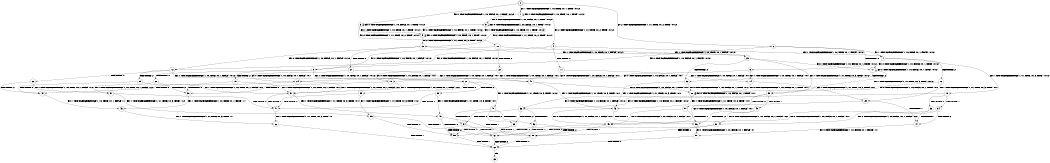 digraph BCG {
size = "7, 10.5";
center = TRUE;
node [shape = circle];
0 [peripheries = 2];
0 -> 1 [label = "EX !1 !ATOMIC_EXCH_BRANCH (1, +0, TRUE, +0, 1, TRUE) !:0:1:2:"];
0 -> 2 [label = "EX !2 !ATOMIC_EXCH_BRANCH (1, +1, TRUE, +0, 2, TRUE) !:0:1:2:"];
0 -> 3 [label = "EX !0 !ATOMIC_EXCH_BRANCH (1, +0, FALSE, +0, 1, TRUE) !:0:1:2:"];
1 -> 4 [label = "EX !2 !ATOMIC_EXCH_BRANCH (1, +1, TRUE, +0, 2, TRUE) !:0:1:2:"];
1 -> 5 [label = "EX !0 !ATOMIC_EXCH_BRANCH (1, +0, FALSE, +0, 1, TRUE) !:0:1:2:"];
1 -> 1 [label = "EX !1 !ATOMIC_EXCH_BRANCH (1, +0, TRUE, +0, 1, TRUE) !:0:1:2:"];
2 -> 6 [label = "TERMINATE !2"];
2 -> 7 [label = "EX !1 !ATOMIC_EXCH_BRANCH (1, +0, TRUE, +0, 1, FALSE) !:0:1:2:"];
2 -> 8 [label = "EX !0 !ATOMIC_EXCH_BRANCH (1, +0, FALSE, +0, 1, FALSE) !:0:1:2:"];
3 -> 9 [label = "EX !1 !ATOMIC_EXCH_BRANCH (1, +0, TRUE, +0, 1, TRUE) !:0:1:2:"];
3 -> 10 [label = "EX !2 !ATOMIC_EXCH_BRANCH (1, +1, TRUE, +0, 2, TRUE) !:0:1:2:"];
3 -> 3 [label = "EX !0 !ATOMIC_EXCH_BRANCH (1, +0, FALSE, +0, 1, TRUE) !:0:1:2:"];
4 -> 11 [label = "TERMINATE !2"];
4 -> 12 [label = "EX !0 !ATOMIC_EXCH_BRANCH (1, +0, FALSE, +0, 1, FALSE) !:0:1:2:"];
4 -> 7 [label = "EX !1 !ATOMIC_EXCH_BRANCH (1, +0, TRUE, +0, 1, FALSE) !:0:1:2:"];
5 -> 13 [label = "EX !2 !ATOMIC_EXCH_BRANCH (1, +1, TRUE, +0, 2, TRUE) !:0:1:2:"];
5 -> 9 [label = "EX !1 !ATOMIC_EXCH_BRANCH (1, +0, TRUE, +0, 1, TRUE) !:0:1:2:"];
5 -> 5 [label = "EX !0 !ATOMIC_EXCH_BRANCH (1, +0, FALSE, +0, 1, TRUE) !:0:1:2:"];
6 -> 14 [label = "EX !1 !ATOMIC_EXCH_BRANCH (1, +0, TRUE, +0, 1, FALSE) !:0:1:"];
6 -> 15 [label = "EX !0 !ATOMIC_EXCH_BRANCH (1, +0, FALSE, +0, 1, FALSE) !:0:1:"];
7 -> 16 [label = "TERMINATE !2"];
7 -> 17 [label = "EX !0 !ATOMIC_EXCH_BRANCH (1, +0, FALSE, +0, 1, TRUE) !:0:1:2:"];
7 -> 18 [label = "EX !1 !ATOMIC_EXCH_BRANCH (1, +1, TRUE, +0, 3, TRUE) !:0:1:2:"];
8 -> 19 [label = "TERMINATE !2"];
8 -> 20 [label = "TERMINATE !0"];
8 -> 21 [label = "EX !1 !ATOMIC_EXCH_BRANCH (1, +0, TRUE, +0, 1, FALSE) !:0:1:2:"];
9 -> 13 [label = "EX !2 !ATOMIC_EXCH_BRANCH (1, +1, TRUE, +0, 2, TRUE) !:0:1:2:"];
9 -> 9 [label = "EX !1 !ATOMIC_EXCH_BRANCH (1, +0, TRUE, +0, 1, TRUE) !:0:1:2:"];
9 -> 5 [label = "EX !0 !ATOMIC_EXCH_BRANCH (1, +0, FALSE, +0, 1, TRUE) !:0:1:2:"];
10 -> 22 [label = "TERMINATE !2"];
10 -> 23 [label = "EX !1 !ATOMIC_EXCH_BRANCH (1, +0, TRUE, +0, 1, FALSE) !:0:1:2:"];
10 -> 8 [label = "EX !0 !ATOMIC_EXCH_BRANCH (1, +0, FALSE, +0, 1, FALSE) !:0:1:2:"];
11 -> 24 [label = "EX !0 !ATOMIC_EXCH_BRANCH (1, +0, FALSE, +0, 1, FALSE) !:0:1:"];
11 -> 14 [label = "EX !1 !ATOMIC_EXCH_BRANCH (1, +0, TRUE, +0, 1, FALSE) !:0:1:"];
12 -> 25 [label = "TERMINATE !2"];
12 -> 26 [label = "TERMINATE !0"];
12 -> 21 [label = "EX !1 !ATOMIC_EXCH_BRANCH (1, +0, TRUE, +0, 1, FALSE) !:0:1:2:"];
13 -> 27 [label = "TERMINATE !2"];
13 -> 23 [label = "EX !1 !ATOMIC_EXCH_BRANCH (1, +0, TRUE, +0, 1, FALSE) !:0:1:2:"];
13 -> 12 [label = "EX !0 !ATOMIC_EXCH_BRANCH (1, +0, FALSE, +0, 1, FALSE) !:0:1:2:"];
14 -> 28 [label = "EX !0 !ATOMIC_EXCH_BRANCH (1, +0, FALSE, +0, 1, TRUE) !:0:1:"];
14 -> 29 [label = "EX !1 !ATOMIC_EXCH_BRANCH (1, +1, TRUE, +0, 3, TRUE) !:0:1:"];
15 -> 30 [label = "TERMINATE !0"];
15 -> 31 [label = "EX !1 !ATOMIC_EXCH_BRANCH (1, +0, TRUE, +0, 1, FALSE) !:0:1:"];
16 -> 28 [label = "EX !0 !ATOMIC_EXCH_BRANCH (1, +0, FALSE, +0, 1, TRUE) !:0:1:"];
16 -> 29 [label = "EX !1 !ATOMIC_EXCH_BRANCH (1, +1, TRUE, +0, 3, TRUE) !:0:1:"];
17 -> 32 [label = "TERMINATE !2"];
17 -> 33 [label = "EX !1 !ATOMIC_EXCH_BRANCH (1, +1, TRUE, +0, 3, TRUE) !:0:1:2:"];
17 -> 17 [label = "EX !0 !ATOMIC_EXCH_BRANCH (1, +0, FALSE, +0, 1, TRUE) !:0:1:2:"];
18 -> 34 [label = "TERMINATE !1"];
18 -> 35 [label = "TERMINATE !2"];
18 -> 36 [label = "EX !0 !ATOMIC_EXCH_BRANCH (1, +0, FALSE, +0, 1, FALSE) !:0:1:2:"];
19 -> 30 [label = "TERMINATE !0"];
19 -> 31 [label = "EX !1 !ATOMIC_EXCH_BRANCH (1, +0, TRUE, +0, 1, FALSE) !:0:1:"];
20 -> 30 [label = "TERMINATE !2"];
20 -> 37 [label = "EX !1 !ATOMIC_EXCH_BRANCH (1, +0, TRUE, +0, 1, FALSE) !:1:2:"];
21 -> 38 [label = "TERMINATE !2"];
21 -> 39 [label = "TERMINATE !0"];
21 -> 40 [label = "EX !1 !ATOMIC_EXCH_BRANCH (1, +1, TRUE, +0, 3, TRUE) !:0:1:2:"];
22 -> 41 [label = "EX !1 !ATOMIC_EXCH_BRANCH (1, +0, TRUE, +0, 1, FALSE) !:0:1:"];
22 -> 15 [label = "EX !0 !ATOMIC_EXCH_BRANCH (1, +0, FALSE, +0, 1, FALSE) !:0:1:"];
23 -> 32 [label = "TERMINATE !2"];
23 -> 33 [label = "EX !1 !ATOMIC_EXCH_BRANCH (1, +1, TRUE, +0, 3, TRUE) !:0:1:2:"];
23 -> 17 [label = "EX !0 !ATOMIC_EXCH_BRANCH (1, +0, FALSE, +0, 1, TRUE) !:0:1:2:"];
24 -> 42 [label = "TERMINATE !0"];
24 -> 31 [label = "EX !1 !ATOMIC_EXCH_BRANCH (1, +0, TRUE, +0, 1, FALSE) !:0:1:"];
25 -> 42 [label = "TERMINATE !0"];
25 -> 31 [label = "EX !1 !ATOMIC_EXCH_BRANCH (1, +0, TRUE, +0, 1, FALSE) !:0:1:"];
26 -> 42 [label = "TERMINATE !2"];
26 -> 37 [label = "EX !1 !ATOMIC_EXCH_BRANCH (1, +0, TRUE, +0, 1, FALSE) !:1:2:"];
27 -> 41 [label = "EX !1 !ATOMIC_EXCH_BRANCH (1, +0, TRUE, +0, 1, FALSE) !:0:1:"];
27 -> 24 [label = "EX !0 !ATOMIC_EXCH_BRANCH (1, +0, FALSE, +0, 1, FALSE) !:0:1:"];
28 -> 43 [label = "EX !1 !ATOMIC_EXCH_BRANCH (1, +1, TRUE, +0, 3, TRUE) !:0:1:"];
28 -> 28 [label = "EX !0 !ATOMIC_EXCH_BRANCH (1, +0, FALSE, +0, 1, TRUE) !:0:1:"];
29 -> 44 [label = "TERMINATE !1"];
29 -> 45 [label = "EX !0 !ATOMIC_EXCH_BRANCH (1, +0, FALSE, +0, 1, FALSE) !:0:1:"];
30 -> 46 [label = "EX !1 !ATOMIC_EXCH_BRANCH (1, +0, TRUE, +0, 1, FALSE) !:1:"];
31 -> 47 [label = "TERMINATE !0"];
31 -> 48 [label = "EX !1 !ATOMIC_EXCH_BRANCH (1, +1, TRUE, +0, 3, TRUE) !:0:1:"];
32 -> 43 [label = "EX !1 !ATOMIC_EXCH_BRANCH (1, +1, TRUE, +0, 3, TRUE) !:0:1:"];
32 -> 28 [label = "EX !0 !ATOMIC_EXCH_BRANCH (1, +0, FALSE, +0, 1, TRUE) !:0:1:"];
33 -> 49 [label = "TERMINATE !1"];
33 -> 50 [label = "TERMINATE !2"];
33 -> 36 [label = "EX !0 !ATOMIC_EXCH_BRANCH (1, +0, FALSE, +0, 1, FALSE) !:0:1:2:"];
34 -> 44 [label = "TERMINATE !2"];
34 -> 51 [label = "EX !0 !ATOMIC_EXCH_BRANCH (1, +0, FALSE, +0, 1, FALSE) !:0:2:"];
35 -> 44 [label = "TERMINATE !1"];
35 -> 45 [label = "EX !0 !ATOMIC_EXCH_BRANCH (1, +0, FALSE, +0, 1, FALSE) !:0:1:"];
36 -> 52 [label = "TERMINATE !1"];
36 -> 53 [label = "TERMINATE !2"];
36 -> 54 [label = "TERMINATE !0"];
37 -> 47 [label = "TERMINATE !2"];
37 -> 55 [label = "EX !1 !ATOMIC_EXCH_BRANCH (1, +1, TRUE, +0, 3, TRUE) !:1:2:"];
38 -> 47 [label = "TERMINATE !0"];
38 -> 48 [label = "EX !1 !ATOMIC_EXCH_BRANCH (1, +1, TRUE, +0, 3, TRUE) !:0:1:"];
39 -> 47 [label = "TERMINATE !2"];
39 -> 55 [label = "EX !1 !ATOMIC_EXCH_BRANCH (1, +1, TRUE, +0, 3, TRUE) !:1:2:"];
40 -> 52 [label = "TERMINATE !1"];
40 -> 53 [label = "TERMINATE !2"];
40 -> 54 [label = "TERMINATE !0"];
41 -> 43 [label = "EX !1 !ATOMIC_EXCH_BRANCH (1, +1, TRUE, +0, 3, TRUE) !:0:1:"];
41 -> 28 [label = "EX !0 !ATOMIC_EXCH_BRANCH (1, +0, FALSE, +0, 1, TRUE) !:0:1:"];
42 -> 46 [label = "EX !1 !ATOMIC_EXCH_BRANCH (1, +0, TRUE, +0, 1, FALSE) !:1:"];
43 -> 56 [label = "TERMINATE !1"];
43 -> 45 [label = "EX !0 !ATOMIC_EXCH_BRANCH (1, +0, FALSE, +0, 1, FALSE) !:0:1:"];
44 -> 57 [label = "EX !0 !ATOMIC_EXCH_BRANCH (1, +0, FALSE, +0, 1, FALSE) !:0:"];
45 -> 58 [label = "TERMINATE !1"];
45 -> 59 [label = "TERMINATE !0"];
46 -> 60 [label = "EX !1 !ATOMIC_EXCH_BRANCH (1, +1, TRUE, +0, 3, TRUE) !:1:"];
47 -> 60 [label = "EX !1 !ATOMIC_EXCH_BRANCH (1, +1, TRUE, +0, 3, TRUE) !:1:"];
48 -> 58 [label = "TERMINATE !1"];
48 -> 59 [label = "TERMINATE !0"];
49 -> 56 [label = "TERMINATE !2"];
49 -> 51 [label = "EX !0 !ATOMIC_EXCH_BRANCH (1, +0, FALSE, +0, 1, FALSE) !:0:2:"];
50 -> 56 [label = "TERMINATE !1"];
50 -> 45 [label = "EX !0 !ATOMIC_EXCH_BRANCH (1, +0, FALSE, +0, 1, FALSE) !:0:1:"];
51 -> 58 [label = "TERMINATE !2"];
51 -> 61 [label = "TERMINATE !0"];
52 -> 58 [label = "TERMINATE !2"];
52 -> 61 [label = "TERMINATE !0"];
53 -> 58 [label = "TERMINATE !1"];
53 -> 59 [label = "TERMINATE !0"];
54 -> 61 [label = "TERMINATE !1"];
54 -> 59 [label = "TERMINATE !2"];
55 -> 61 [label = "TERMINATE !1"];
55 -> 59 [label = "TERMINATE !2"];
56 -> 57 [label = "EX !0 !ATOMIC_EXCH_BRANCH (1, +0, FALSE, +0, 1, FALSE) !:0:"];
57 -> 62 [label = "TERMINATE !0"];
58 -> 62 [label = "TERMINATE !0"];
59 -> 62 [label = "TERMINATE !1"];
60 -> 62 [label = "TERMINATE !1"];
61 -> 62 [label = "TERMINATE !2"];
62 -> 63 [label = "exit"];
}
